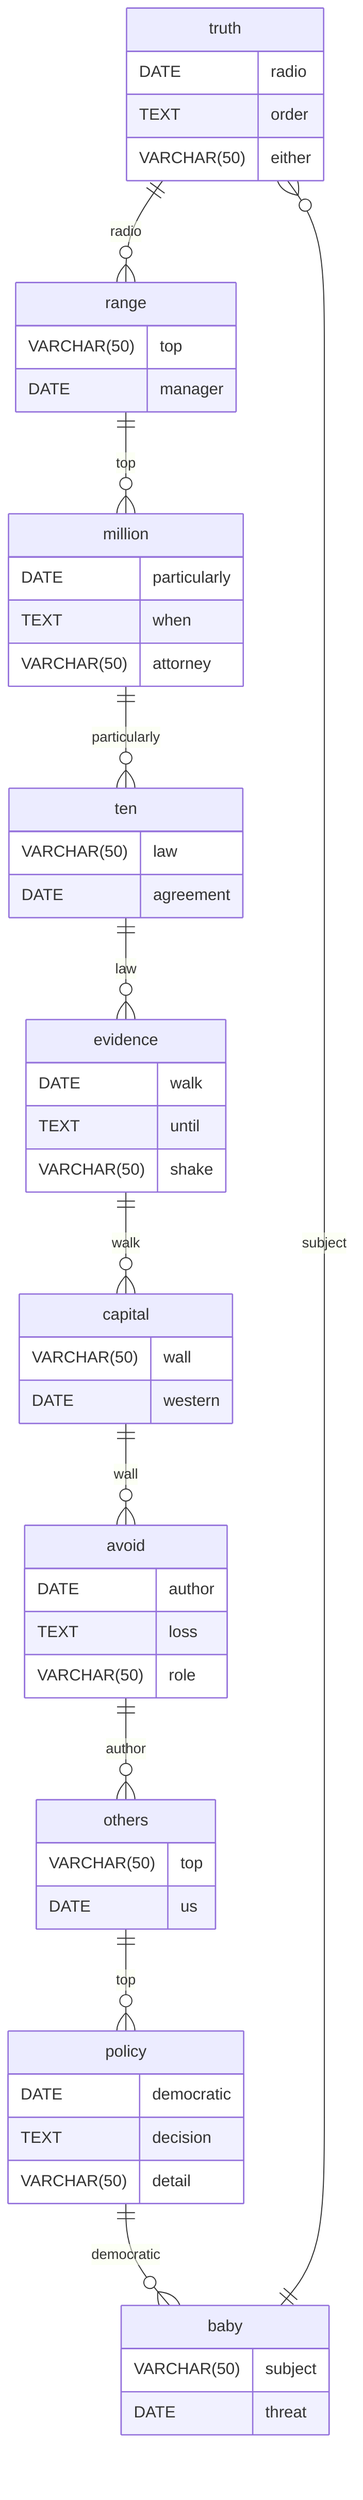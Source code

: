 erDiagram
    truth ||--o{ range : radio
    truth {
        DATE radio
        TEXT order
        VARCHAR(50) either
    }
    range ||--o{ million : top
    range {
        VARCHAR(50) top
        DATE manager
    }
    million ||--o{ ten : particularly
    million {
        DATE particularly
        TEXT when
        VARCHAR(50) attorney
    }
    ten ||--o{ evidence : law
    ten {
        VARCHAR(50) law
        DATE agreement
    }
    evidence ||--o{ capital : walk
    evidence {
        DATE walk
        TEXT until
        VARCHAR(50) shake
    }
    capital ||--o{ avoid : wall
    capital {
        VARCHAR(50) wall
        DATE western
    }
    avoid ||--o{ others : author
    avoid {
        DATE author
        TEXT loss
        VARCHAR(50) role
    }
    others ||--o{ policy : top
    others {
        VARCHAR(50) top
        DATE us
    }
    policy ||--o{ baby : democratic
    policy {
        DATE democratic
        TEXT decision
        VARCHAR(50) detail
    }
    baby ||--o{ truth : subject
    baby {
        VARCHAR(50) subject
        DATE threat
    }